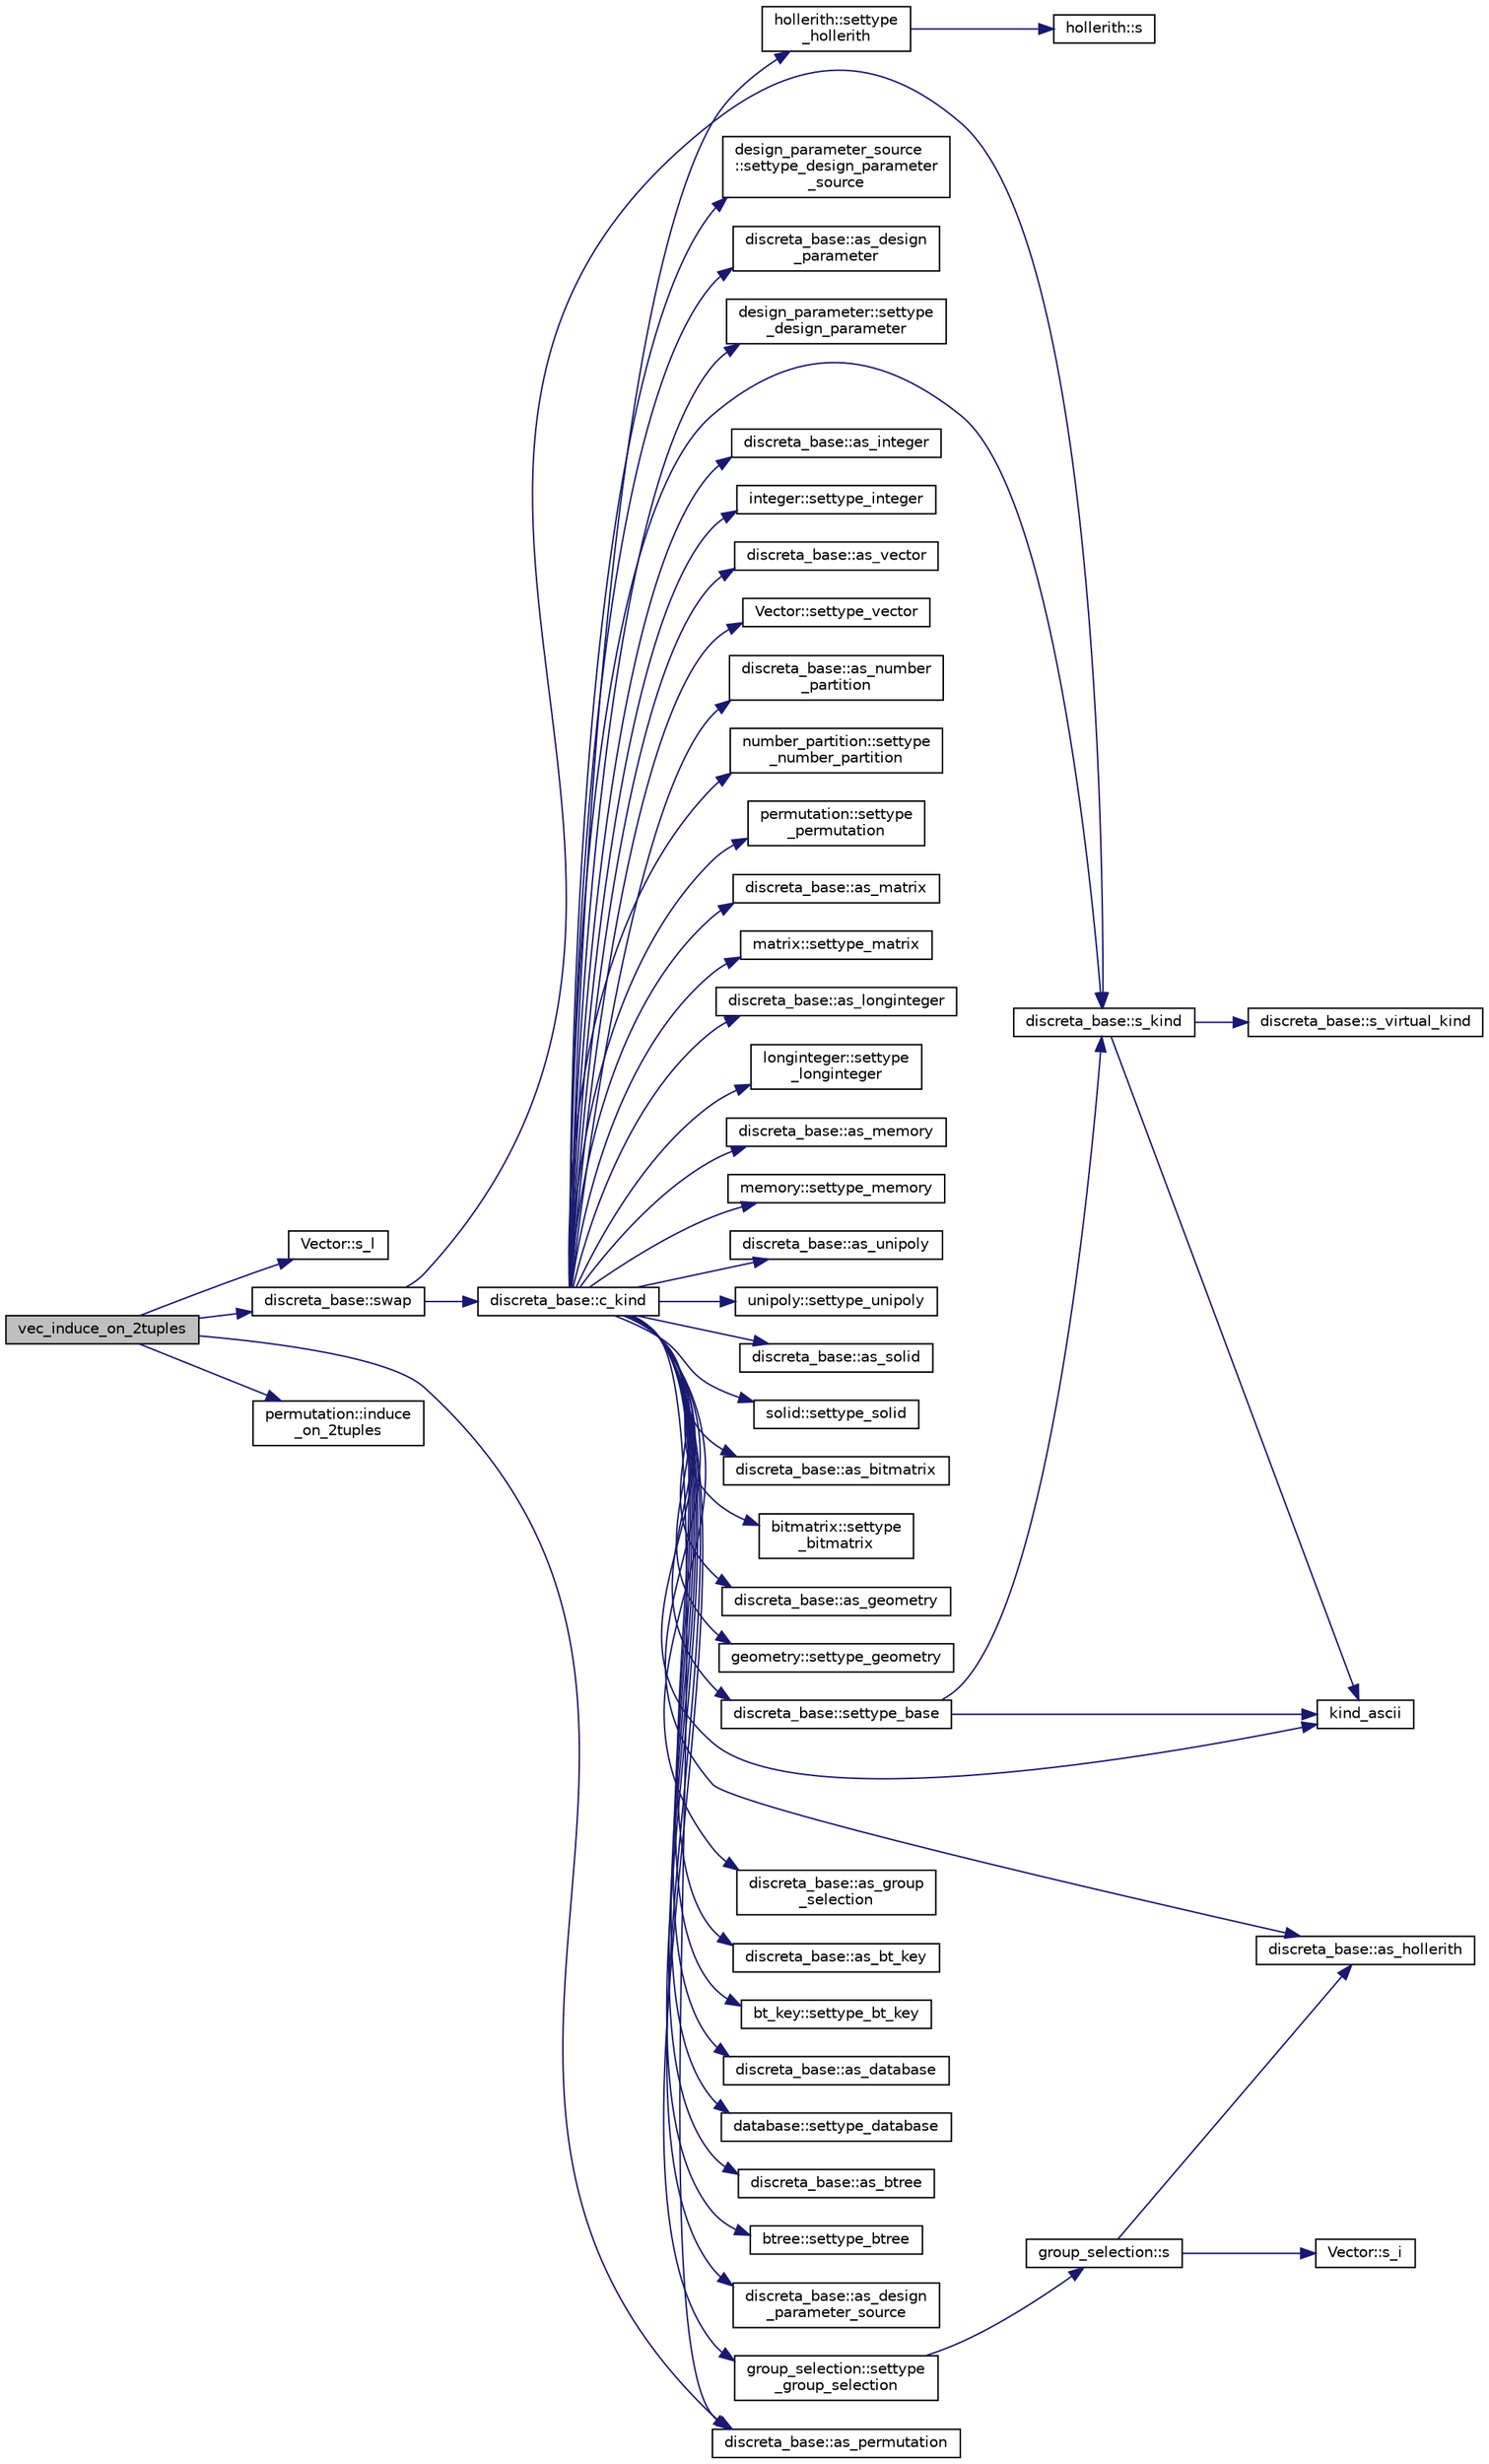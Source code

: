 digraph "vec_induce_on_2tuples"
{
  edge [fontname="Helvetica",fontsize="10",labelfontname="Helvetica",labelfontsize="10"];
  node [fontname="Helvetica",fontsize="10",shape=record];
  rankdir="LR";
  Node13618 [label="vec_induce_on_2tuples",height=0.2,width=0.4,color="black", fillcolor="grey75", style="filled", fontcolor="black"];
  Node13618 -> Node13619 [color="midnightblue",fontsize="10",style="solid",fontname="Helvetica"];
  Node13619 [label="Vector::s_l",height=0.2,width=0.4,color="black", fillcolor="white", style="filled",URL="$d5/db2/class_vector.html#ad2dc082288f858d22a528832289e0704"];
  Node13618 -> Node13620 [color="midnightblue",fontsize="10",style="solid",fontname="Helvetica"];
  Node13620 [label="discreta_base::as_permutation",height=0.2,width=0.4,color="black", fillcolor="white", style="filled",URL="$d7/d71/classdiscreta__base.html#aa4e72f36a82984239b12ae831e131098"];
  Node13618 -> Node13621 [color="midnightblue",fontsize="10",style="solid",fontname="Helvetica"];
  Node13621 [label="permutation::induce\l_on_2tuples",height=0.2,width=0.4,color="black", fillcolor="white", style="filled",URL="$d0/d08/classpermutation.html#a55823b01d08ca0624a98d943da83245c"];
  Node13618 -> Node13622 [color="midnightblue",fontsize="10",style="solid",fontname="Helvetica"];
  Node13622 [label="discreta_base::swap",height=0.2,width=0.4,color="black", fillcolor="white", style="filled",URL="$d7/d71/classdiscreta__base.html#a2e8acbb9d3476675dac5b6a583b0293e"];
  Node13622 -> Node13623 [color="midnightblue",fontsize="10",style="solid",fontname="Helvetica"];
  Node13623 [label="discreta_base::s_kind",height=0.2,width=0.4,color="black", fillcolor="white", style="filled",URL="$d7/d71/classdiscreta__base.html#a8a830025c74adbbc3362418a7c2ba157"];
  Node13623 -> Node13624 [color="midnightblue",fontsize="10",style="solid",fontname="Helvetica"];
  Node13624 [label="discreta_base::s_virtual_kind",height=0.2,width=0.4,color="black", fillcolor="white", style="filled",URL="$d7/d71/classdiscreta__base.html#a52778a6d6943a468be083d0785d418fb"];
  Node13623 -> Node13625 [color="midnightblue",fontsize="10",style="solid",fontname="Helvetica"];
  Node13625 [label="kind_ascii",height=0.2,width=0.4,color="black", fillcolor="white", style="filled",URL="$d9/d60/discreta_8h.html#ad0ce825a9f29bc6cec27e1b64cfe27bf"];
  Node13622 -> Node13626 [color="midnightblue",fontsize="10",style="solid",fontname="Helvetica"];
  Node13626 [label="discreta_base::c_kind",height=0.2,width=0.4,color="black", fillcolor="white", style="filled",URL="$d7/d71/classdiscreta__base.html#adc2ff61589c2d083688e7a43f333cb62"];
  Node13626 -> Node13627 [color="midnightblue",fontsize="10",style="solid",fontname="Helvetica"];
  Node13627 [label="discreta_base::settype_base",height=0.2,width=0.4,color="black", fillcolor="white", style="filled",URL="$d7/d71/classdiscreta__base.html#a4f42899a89447d1c3993ea07c38f8ad4"];
  Node13627 -> Node13623 [color="midnightblue",fontsize="10",style="solid",fontname="Helvetica"];
  Node13627 -> Node13625 [color="midnightblue",fontsize="10",style="solid",fontname="Helvetica"];
  Node13626 -> Node13628 [color="midnightblue",fontsize="10",style="solid",fontname="Helvetica"];
  Node13628 [label="discreta_base::as_integer",height=0.2,width=0.4,color="black", fillcolor="white", style="filled",URL="$d7/d71/classdiscreta__base.html#a00d7691eaf874fd283d942692fe8dd26"];
  Node13626 -> Node13629 [color="midnightblue",fontsize="10",style="solid",fontname="Helvetica"];
  Node13629 [label="integer::settype_integer",height=0.2,width=0.4,color="black", fillcolor="white", style="filled",URL="$d0/de5/classinteger.html#a6265c65ef311229acd513d748faba796"];
  Node13626 -> Node13630 [color="midnightblue",fontsize="10",style="solid",fontname="Helvetica"];
  Node13630 [label="discreta_base::as_vector",height=0.2,width=0.4,color="black", fillcolor="white", style="filled",URL="$d7/d71/classdiscreta__base.html#a7bdd6cae39c380b128ee9e17e42cf020"];
  Node13626 -> Node13631 [color="midnightblue",fontsize="10",style="solid",fontname="Helvetica"];
  Node13631 [label="Vector::settype_vector",height=0.2,width=0.4,color="black", fillcolor="white", style="filled",URL="$d5/db2/class_vector.html#a34e0d00b18c051f23904a8429fa6c8b4"];
  Node13626 -> Node13632 [color="midnightblue",fontsize="10",style="solid",fontname="Helvetica"];
  Node13632 [label="discreta_base::as_number\l_partition",height=0.2,width=0.4,color="black", fillcolor="white", style="filled",URL="$d7/d71/classdiscreta__base.html#a307aa09de0e925d46697707968ffab00"];
  Node13626 -> Node13633 [color="midnightblue",fontsize="10",style="solid",fontname="Helvetica"];
  Node13633 [label="number_partition::settype\l_number_partition",height=0.2,width=0.4,color="black", fillcolor="white", style="filled",URL="$df/d50/classnumber__partition.html#a3aaec1b557758f643ffc8555bbc358be"];
  Node13626 -> Node13620 [color="midnightblue",fontsize="10",style="solid",fontname="Helvetica"];
  Node13626 -> Node13634 [color="midnightblue",fontsize="10",style="solid",fontname="Helvetica"];
  Node13634 [label="permutation::settype\l_permutation",height=0.2,width=0.4,color="black", fillcolor="white", style="filled",URL="$d0/d08/classpermutation.html#af1eea29f86195cede9562e444664c28c"];
  Node13626 -> Node13635 [color="midnightblue",fontsize="10",style="solid",fontname="Helvetica"];
  Node13635 [label="discreta_base::as_matrix",height=0.2,width=0.4,color="black", fillcolor="white", style="filled",URL="$d7/d71/classdiscreta__base.html#ae4d7f56d917a4707b838fbffde6467ff"];
  Node13626 -> Node13636 [color="midnightblue",fontsize="10",style="solid",fontname="Helvetica"];
  Node13636 [label="matrix::settype_matrix",height=0.2,width=0.4,color="black", fillcolor="white", style="filled",URL="$d1/d8d/classmatrix.html#a1780283a64a789e4084d792683d276bb"];
  Node13626 -> Node13637 [color="midnightblue",fontsize="10",style="solid",fontname="Helvetica"];
  Node13637 [label="discreta_base::as_longinteger",height=0.2,width=0.4,color="black", fillcolor="white", style="filled",URL="$d7/d71/classdiscreta__base.html#a20a094639eb711b10c8694c51937f7cd"];
  Node13626 -> Node13638 [color="midnightblue",fontsize="10",style="solid",fontname="Helvetica"];
  Node13638 [label="longinteger::settype\l_longinteger",height=0.2,width=0.4,color="black", fillcolor="white", style="filled",URL="$d3/d71/classlonginteger.html#ae5f811ece8df31b9ff114368a18e1dc5"];
  Node13626 -> Node13639 [color="midnightblue",fontsize="10",style="solid",fontname="Helvetica"];
  Node13639 [label="discreta_base::as_memory",height=0.2,width=0.4,color="black", fillcolor="white", style="filled",URL="$d7/d71/classdiscreta__base.html#ad94b2d7dce0cd4fa22db57f6e79c4bd2"];
  Node13626 -> Node13640 [color="midnightblue",fontsize="10",style="solid",fontname="Helvetica"];
  Node13640 [label="memory::settype_memory",height=0.2,width=0.4,color="black", fillcolor="white", style="filled",URL="$d8/d99/classmemory.html#a33aae277f9b8fe36b02e9d5da895451b"];
  Node13626 -> Node13641 [color="midnightblue",fontsize="10",style="solid",fontname="Helvetica"];
  Node13641 [label="discreta_base::as_unipoly",height=0.2,width=0.4,color="black", fillcolor="white", style="filled",URL="$d7/d71/classdiscreta__base.html#ad50d8027f039fe5c2478cddb243adc9d"];
  Node13626 -> Node13642 [color="midnightblue",fontsize="10",style="solid",fontname="Helvetica"];
  Node13642 [label="unipoly::settype_unipoly",height=0.2,width=0.4,color="black", fillcolor="white", style="filled",URL="$d1/d89/classunipoly.html#a8db854fcc85c5e1150b1f1b1c005c95b"];
  Node13626 -> Node13643 [color="midnightblue",fontsize="10",style="solid",fontname="Helvetica"];
  Node13643 [label="discreta_base::as_solid",height=0.2,width=0.4,color="black", fillcolor="white", style="filled",URL="$d7/d71/classdiscreta__base.html#a1fc5f2b85ec97ab0a69dd64903c970a5"];
  Node13626 -> Node13644 [color="midnightblue",fontsize="10",style="solid",fontname="Helvetica"];
  Node13644 [label="solid::settype_solid",height=0.2,width=0.4,color="black", fillcolor="white", style="filled",URL="$d8/def/classsolid.html#a775bd4821f75a8aee4ea3d4335ff90e0"];
  Node13626 -> Node13645 [color="midnightblue",fontsize="10",style="solid",fontname="Helvetica"];
  Node13645 [label="discreta_base::as_bitmatrix",height=0.2,width=0.4,color="black", fillcolor="white", style="filled",URL="$d7/d71/classdiscreta__base.html#a071ad54ea8ef6c9d1d15f532e5a76df6"];
  Node13626 -> Node13646 [color="midnightblue",fontsize="10",style="solid",fontname="Helvetica"];
  Node13646 [label="bitmatrix::settype\l_bitmatrix",height=0.2,width=0.4,color="black", fillcolor="white", style="filled",URL="$de/dc8/classbitmatrix.html#acb571d947f9526665ebbdc0ce3e2a973"];
  Node13626 -> Node13647 [color="midnightblue",fontsize="10",style="solid",fontname="Helvetica"];
  Node13647 [label="discreta_base::as_geometry",height=0.2,width=0.4,color="black", fillcolor="white", style="filled",URL="$d7/d71/classdiscreta__base.html#a38fc7b4cdd830703e9d87354b79bc5c8"];
  Node13626 -> Node13648 [color="midnightblue",fontsize="10",style="solid",fontname="Helvetica"];
  Node13648 [label="geometry::settype_geometry",height=0.2,width=0.4,color="black", fillcolor="white", style="filled",URL="$da/d44/classgeometry.html#ab4a336baba6a3f56f5ffa053a5be5ba7"];
  Node13626 -> Node13649 [color="midnightblue",fontsize="10",style="solid",fontname="Helvetica"];
  Node13649 [label="discreta_base::as_hollerith",height=0.2,width=0.4,color="black", fillcolor="white", style="filled",URL="$d7/d71/classdiscreta__base.html#a3e66f82711f314710107e2f29e589690"];
  Node13626 -> Node13650 [color="midnightblue",fontsize="10",style="solid",fontname="Helvetica"];
  Node13650 [label="hollerith::settype\l_hollerith",height=0.2,width=0.4,color="black", fillcolor="white", style="filled",URL="$d8/d99/classhollerith.html#a23bbd4acfc88a0e90f1245f243f51f76"];
  Node13650 -> Node13651 [color="midnightblue",fontsize="10",style="solid",fontname="Helvetica"];
  Node13651 [label="hollerith::s",height=0.2,width=0.4,color="black", fillcolor="white", style="filled",URL="$d8/d99/classhollerith.html#af61fce2d06f211b25fe3838e4dfee77a"];
  Node13626 -> Node13652 [color="midnightblue",fontsize="10",style="solid",fontname="Helvetica"];
  Node13652 [label="discreta_base::as_group\l_selection",height=0.2,width=0.4,color="black", fillcolor="white", style="filled",URL="$d7/d71/classdiscreta__base.html#aae1bac4883c567718bef9fb610abbdc8"];
  Node13626 -> Node13653 [color="midnightblue",fontsize="10",style="solid",fontname="Helvetica"];
  Node13653 [label="group_selection::settype\l_group_selection",height=0.2,width=0.4,color="black", fillcolor="white", style="filled",URL="$d6/db0/classgroup__selection.html#a015ed73b7b8d784bedd4d11ac1fc0ec1"];
  Node13653 -> Node13654 [color="midnightblue",fontsize="10",style="solid",fontname="Helvetica"];
  Node13654 [label="group_selection::s",height=0.2,width=0.4,color="black", fillcolor="white", style="filled",URL="$d6/db0/classgroup__selection.html#a686cb0c6a3a040796b112b8007ea8223"];
  Node13654 -> Node13655 [color="midnightblue",fontsize="10",style="solid",fontname="Helvetica"];
  Node13655 [label="Vector::s_i",height=0.2,width=0.4,color="black", fillcolor="white", style="filled",URL="$d5/db2/class_vector.html#a1c4fe1752523df8119f70dd550244871"];
  Node13654 -> Node13649 [color="midnightblue",fontsize="10",style="solid",fontname="Helvetica"];
  Node13626 -> Node13656 [color="midnightblue",fontsize="10",style="solid",fontname="Helvetica"];
  Node13656 [label="discreta_base::as_bt_key",height=0.2,width=0.4,color="black", fillcolor="white", style="filled",URL="$d7/d71/classdiscreta__base.html#a2734c6e08dca17cf6588bd5064ec1b9f"];
  Node13626 -> Node13657 [color="midnightblue",fontsize="10",style="solid",fontname="Helvetica"];
  Node13657 [label="bt_key::settype_bt_key",height=0.2,width=0.4,color="black", fillcolor="white", style="filled",URL="$d1/de5/classbt__key.html#a352bb10beb7c789d8d29373035824800"];
  Node13626 -> Node13658 [color="midnightblue",fontsize="10",style="solid",fontname="Helvetica"];
  Node13658 [label="discreta_base::as_database",height=0.2,width=0.4,color="black", fillcolor="white", style="filled",URL="$d7/d71/classdiscreta__base.html#ab055d39d58210a2b03ba3d33703b09a9"];
  Node13626 -> Node13659 [color="midnightblue",fontsize="10",style="solid",fontname="Helvetica"];
  Node13659 [label="database::settype_database",height=0.2,width=0.4,color="black", fillcolor="white", style="filled",URL="$db/d72/classdatabase.html#a014639aa001462e480eb1f3984839b72"];
  Node13626 -> Node13660 [color="midnightblue",fontsize="10",style="solid",fontname="Helvetica"];
  Node13660 [label="discreta_base::as_btree",height=0.2,width=0.4,color="black", fillcolor="white", style="filled",URL="$d7/d71/classdiscreta__base.html#a78e76674cef2ec113c17989c11288778"];
  Node13626 -> Node13661 [color="midnightblue",fontsize="10",style="solid",fontname="Helvetica"];
  Node13661 [label="btree::settype_btree",height=0.2,width=0.4,color="black", fillcolor="white", style="filled",URL="$dd/db0/classbtree.html#a5a1b9773c848908a6050cc733d2d9780"];
  Node13626 -> Node13662 [color="midnightblue",fontsize="10",style="solid",fontname="Helvetica"];
  Node13662 [label="discreta_base::as_design\l_parameter_source",height=0.2,width=0.4,color="black", fillcolor="white", style="filled",URL="$d7/d71/classdiscreta__base.html#a59cbf837c6582ded5bc586265d13d81a"];
  Node13626 -> Node13663 [color="midnightblue",fontsize="10",style="solid",fontname="Helvetica"];
  Node13663 [label="design_parameter_source\l::settype_design_parameter\l_source",height=0.2,width=0.4,color="black", fillcolor="white", style="filled",URL="$df/d4b/classdesign__parameter__source.html#a3af3b851df87bd1661fb9c9ce18822c8"];
  Node13626 -> Node13664 [color="midnightblue",fontsize="10",style="solid",fontname="Helvetica"];
  Node13664 [label="discreta_base::as_design\l_parameter",height=0.2,width=0.4,color="black", fillcolor="white", style="filled",URL="$d7/d71/classdiscreta__base.html#aab24ff38ea1c5471ab3de42e014d0f2a"];
  Node13626 -> Node13665 [color="midnightblue",fontsize="10",style="solid",fontname="Helvetica"];
  Node13665 [label="design_parameter::settype\l_design_parameter",height=0.2,width=0.4,color="black", fillcolor="white", style="filled",URL="$da/d94/classdesign__parameter.html#a8b19d277f2b7d09c2531a527dfc0359e"];
  Node13626 -> Node13625 [color="midnightblue",fontsize="10",style="solid",fontname="Helvetica"];
  Node13626 -> Node13623 [color="midnightblue",fontsize="10",style="solid",fontname="Helvetica"];
}
